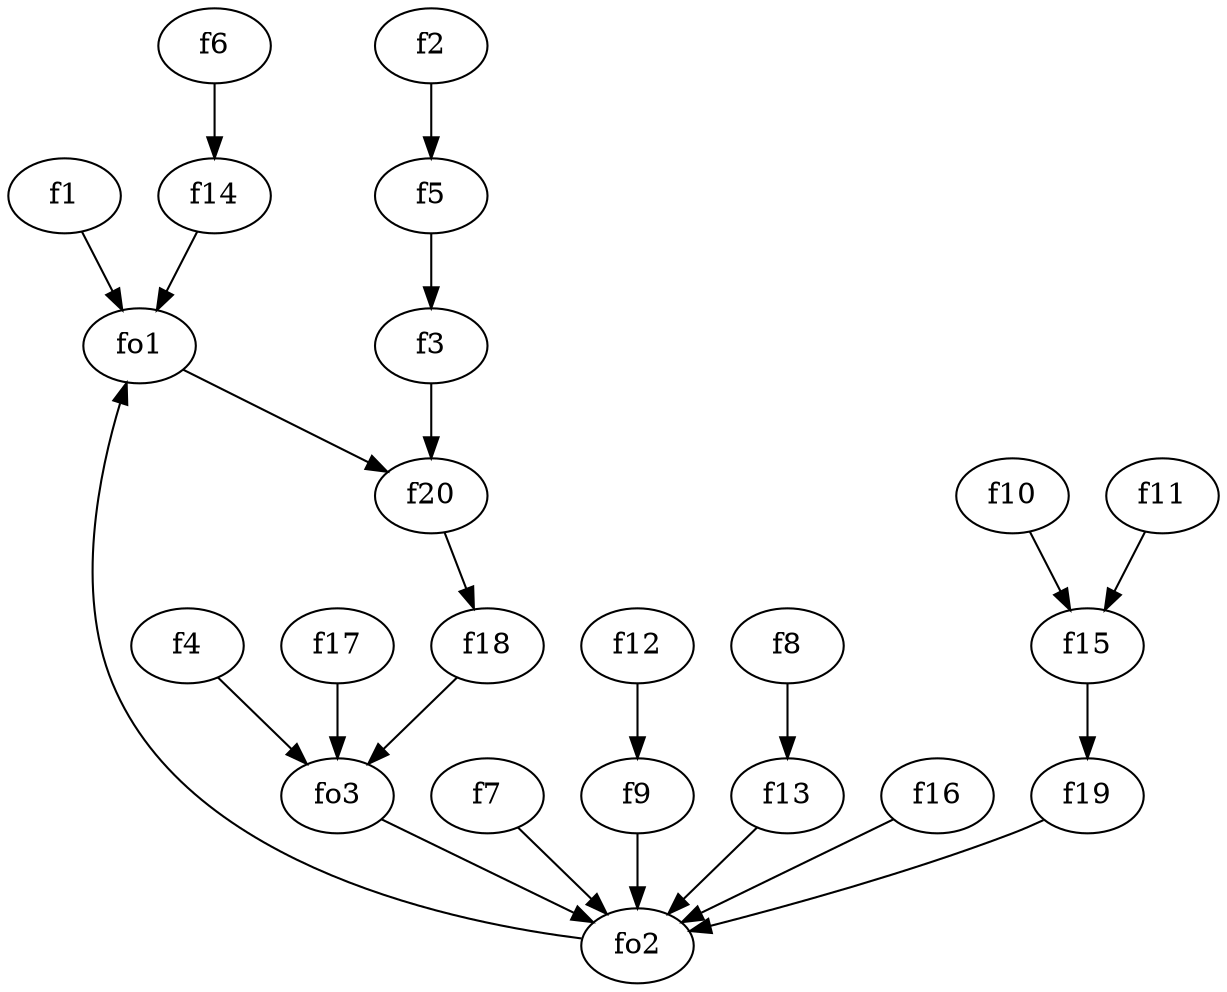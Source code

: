 strict digraph  {
f1;
f2;
f3;
f4;
f5;
f6;
f7;
f8;
f9;
f10;
f11;
f12;
f13;
f14;
f15;
f16;
f17;
f18;
f19;
f20;
fo1;
fo2;
fo3;
f1 -> fo1  [weight=2];
f2 -> f5  [weight=2];
f3 -> f20  [weight=2];
f4 -> fo3  [weight=2];
f5 -> f3  [weight=2];
f6 -> f14  [weight=2];
f7 -> fo2  [weight=2];
f8 -> f13  [weight=2];
f9 -> fo2  [weight=2];
f10 -> f15  [weight=2];
f11 -> f15  [weight=2];
f12 -> f9  [weight=2];
f13 -> fo2  [weight=2];
f14 -> fo1  [weight=2];
f15 -> f19  [weight=2];
f16 -> fo2  [weight=2];
f17 -> fo3  [weight=2];
f18 -> fo3  [weight=2];
f19 -> fo2  [weight=2];
f20 -> f18  [weight=2];
fo1 -> f20  [weight=2];
fo2 -> fo1  [weight=2];
fo3 -> fo2  [weight=2];
}
